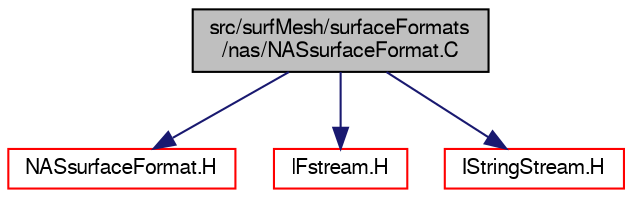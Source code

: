digraph "src/surfMesh/surfaceFormats/nas/NASsurfaceFormat.C"
{
  bgcolor="transparent";
  edge [fontname="FreeSans",fontsize="10",labelfontname="FreeSans",labelfontsize="10"];
  node [fontname="FreeSans",fontsize="10",shape=record];
  Node0 [label="src/surfMesh/surfaceFormats\l/nas/NASsurfaceFormat.C",height=0.2,width=0.4,color="black", fillcolor="grey75", style="filled", fontcolor="black"];
  Node0 -> Node1 [color="midnightblue",fontsize="10",style="solid",fontname="FreeSans"];
  Node1 [label="NASsurfaceFormat.H",height=0.2,width=0.4,color="red",URL="$a15119.html"];
  Node0 -> Node181 [color="midnightblue",fontsize="10",style="solid",fontname="FreeSans"];
  Node181 [label="IFstream.H",height=0.2,width=0.4,color="red",URL="$a09059.html"];
  Node0 -> Node183 [color="midnightblue",fontsize="10",style="solid",fontname="FreeSans"];
  Node183 [label="IStringStream.H",height=0.2,width=0.4,color="red",URL="$a09209.html"];
}
